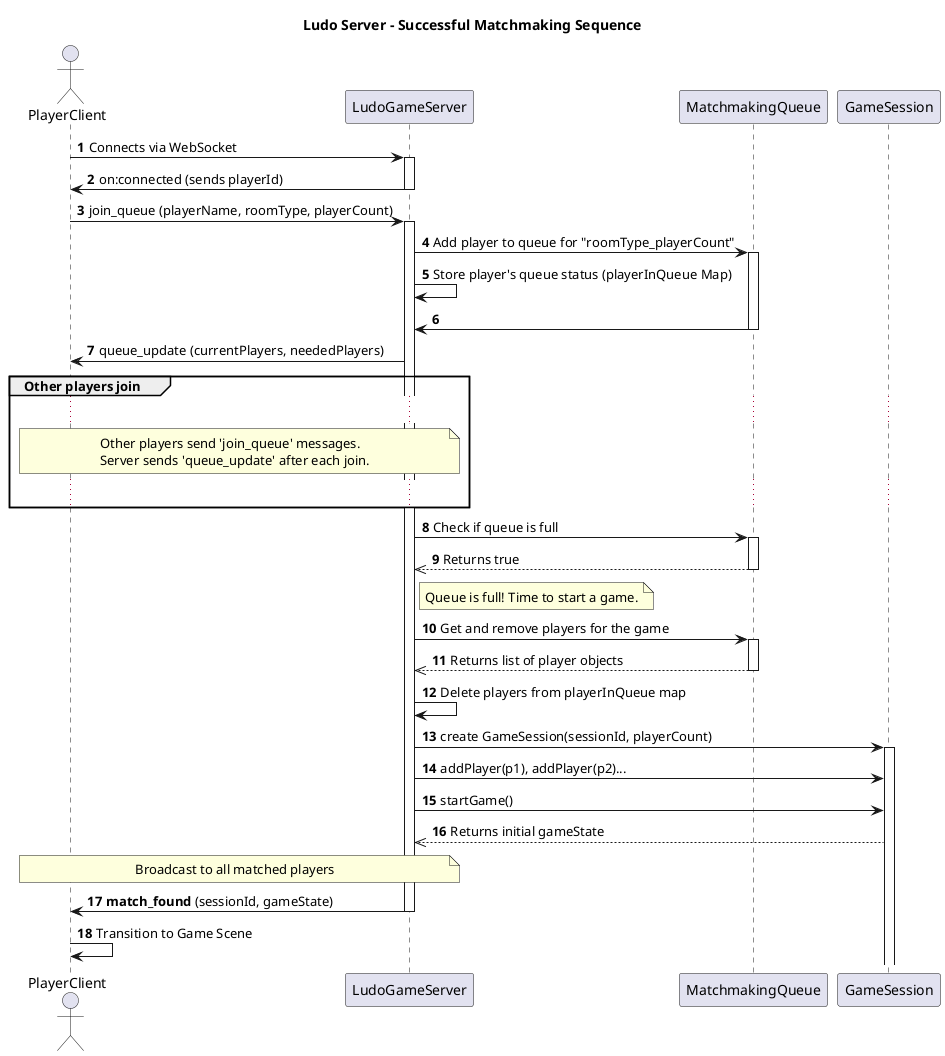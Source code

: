 @startuml
autonumber
title Ludo Server - Successful Matchmaking Sequence

actor "PlayerClient" as Client
participant "LudoGameServer" as Server
participant "MatchmakingQueue" as Queue
participant "GameSession" as Game

Client -> Server: Connects via WebSocket
activate Server
Server -> Client: on:connected (sends playerId)
deactivate Server

Client -> Server: join_queue (playerName, roomType, playerCount)
activate Server
Server -> Queue: Add player to queue for "roomType_playerCount"
activate Queue
Server -> Server: Store player's queue status (playerInQueue Map)
Queue -> Server:
deactivate Queue

Server -> Client: queue_update (currentPlayers, neededPlayers)

group Other players join
    ...
    note over Client, Server: Other players send 'join_queue' messages.\nServer sends 'queue_update' after each join.
    ...
end

Server -> Queue: Check if queue is full
activate Queue
Queue -->> Server: Returns true
deactivate Queue

note right of Server: Queue is full! Time to start a game.

Server -> Queue: Get and remove players for the game
activate Queue
Queue -->> Server: Returns list of player objects
deactivate Queue
Server -> Server: Delete players from playerInQueue map

Server -> Game: create GameSession(sessionId, playerCount)
activate Game
Server -> Game: addPlayer(p1), addPlayer(p2)...
Server -> Game: startGame()
Game -->> Server: Returns initial gameState

note over Server, Client: Broadcast to all matched players

Server -> Client: **match_found** (sessionId, gameState)
deactivate Server

Client -> Client: Transition to Game Scene

@enduml
